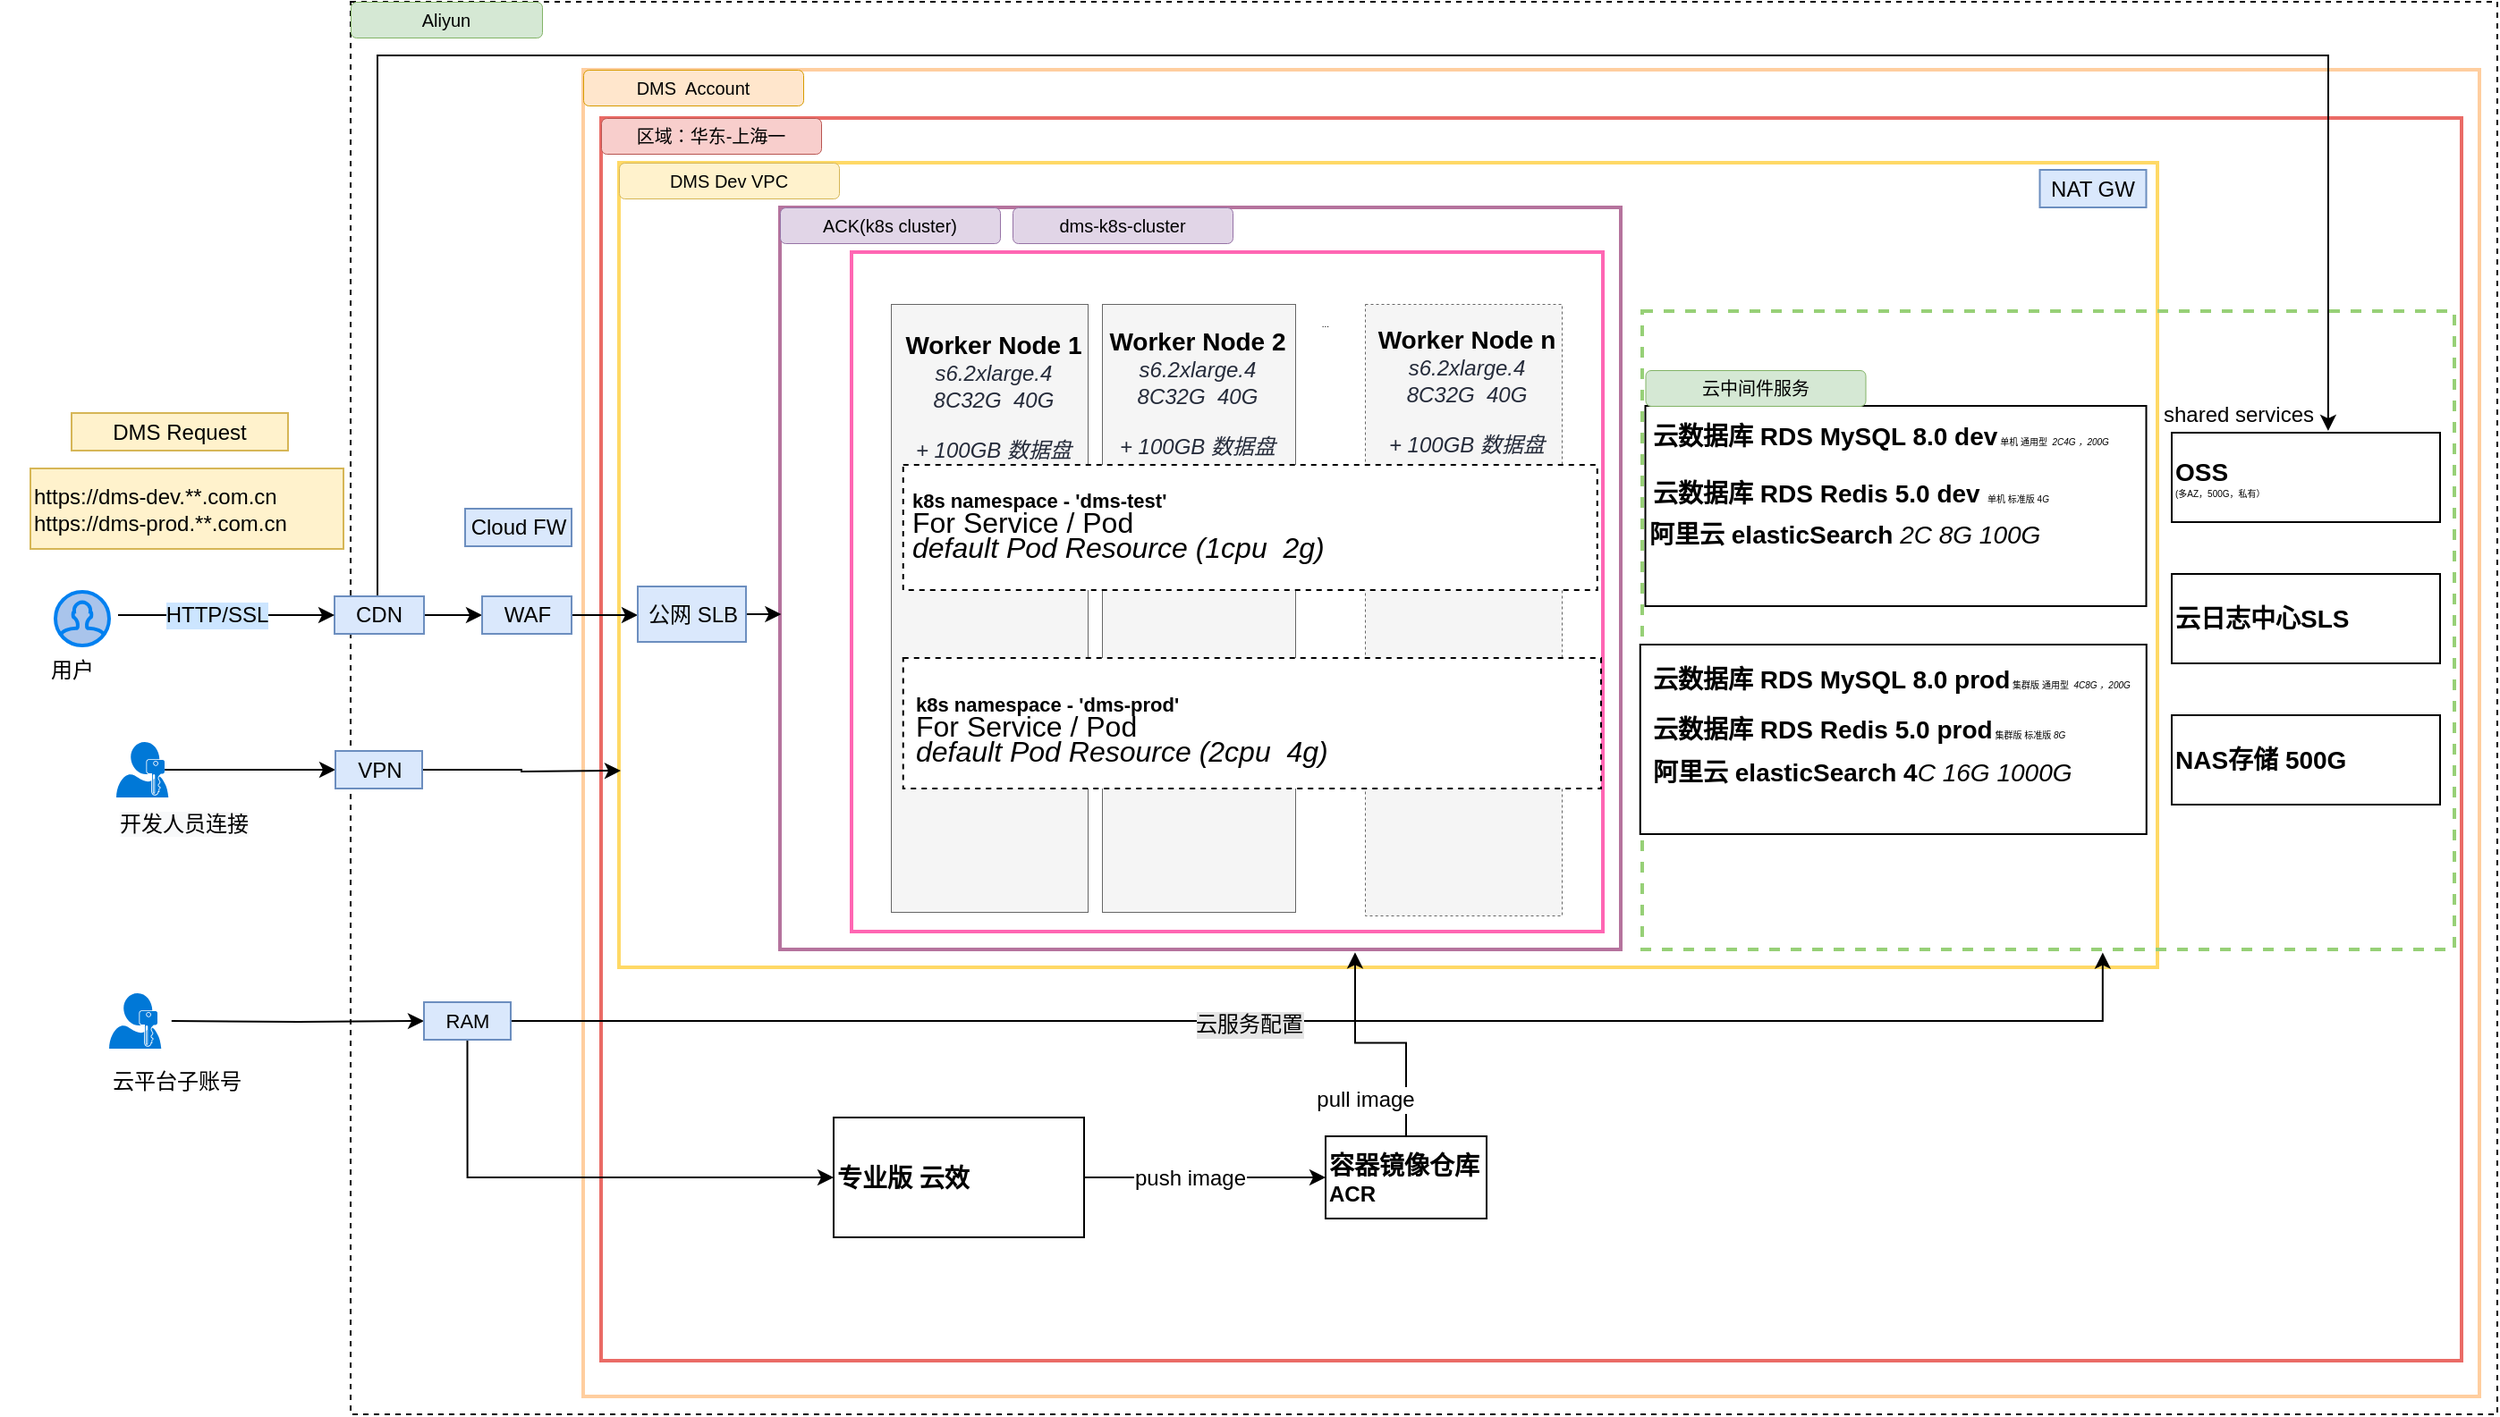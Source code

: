 <mxfile version="15.2.9" type="github" pages="2">
  <diagram id="imjtD3497KuN3ULHMsH7" name="Page-1">
    <mxGraphModel dx="1537" dy="589" grid="0" gridSize="10" guides="1" tooltips="1" connect="1" arrows="1" fold="1" page="0" pageScale="1" pageWidth="827" pageHeight="1169" math="0" shadow="0">
      <root>
        <mxCell id="0" />
        <mxCell id="1" parent="0" />
        <mxCell id="NmiQ4jP7cXwFQjp-WQcI-1" value="" style="rounded=0;whiteSpace=wrap;html=1;dashed=1;strokeWidth=1;fillColor=none;" parent="1" vertex="1">
          <mxGeometry x="40" y="70" width="1200" height="790" as="geometry" />
        </mxCell>
        <mxCell id="NmiQ4jP7cXwFQjp-WQcI-3" value="" style="rounded=0;whiteSpace=wrap;html=1;align=left;strokeWidth=2;fillColor=none;strokeColor=#FFCE9F;" parent="1" vertex="1">
          <mxGeometry x="170" y="108" width="1060" height="742" as="geometry" />
        </mxCell>
        <mxCell id="NmiQ4jP7cXwFQjp-WQcI-5" value="&lt;font style=&quot;font-size: 10px&quot;&gt;Aliyun&lt;/font&gt;" style="rounded=1;whiteSpace=wrap;html=1;strokeColor=#82b366;strokeWidth=0.5;align=center;fillColor=#d5e8d4;fontSize=10;" parent="1" vertex="1">
          <mxGeometry x="40" y="70" width="107" height="20" as="geometry" />
        </mxCell>
        <mxCell id="NmiQ4jP7cXwFQjp-WQcI-6" value="DMS&amp;nbsp; Account" style="rounded=1;whiteSpace=wrap;html=1;strokeColor=#d79b00;strokeWidth=0.5;align=center;fillColor=#ffe6cc;fontSize=10;" parent="1" vertex="1">
          <mxGeometry x="170" y="108" width="123" height="20" as="geometry" />
        </mxCell>
        <mxCell id="NmiQ4jP7cXwFQjp-WQcI-7" value="" style="rounded=0;whiteSpace=wrap;html=1;align=left;strokeWidth=2;fillColor=none;strokeColor=#EA6B66;" parent="1" vertex="1">
          <mxGeometry x="180" y="135" width="1040" height="695" as="geometry" />
        </mxCell>
        <mxCell id="NmiQ4jP7cXwFQjp-WQcI-8" value="区域：华东-上海一" style="rounded=1;whiteSpace=wrap;html=1;strokeColor=#b85450;strokeWidth=0.5;align=center;fillColor=#f8cecc;fontSize=10;" parent="1" vertex="1">
          <mxGeometry x="180" y="135" width="123" height="20" as="geometry" />
        </mxCell>
        <mxCell id="NmiQ4jP7cXwFQjp-WQcI-9" value="" style="rounded=0;whiteSpace=wrap;html=1;align=left;strokeWidth=2;fillColor=none;strokeColor=#FFD966;perimeterSpacing=1;" parent="1" vertex="1">
          <mxGeometry x="190" y="160" width="860" height="450" as="geometry" />
        </mxCell>
        <mxCell id="NmiQ4jP7cXwFQjp-WQcI-15" value="DMS Dev VPC" style="rounded=1;whiteSpace=wrap;html=1;strokeColor=#d6b656;strokeWidth=0.5;align=center;fillColor=#fff2cc;fontSize=10;" parent="1" vertex="1">
          <mxGeometry x="190" y="160" width="123" height="20" as="geometry" />
        </mxCell>
        <mxCell id="NmiQ4jP7cXwFQjp-WQcI-16" value="" style="rounded=0;whiteSpace=wrap;html=1;align=left;strokeWidth=2;fillColor=none;strokeColor=#B5739D;" parent="1" vertex="1">
          <mxGeometry x="280" y="185" width="470" height="415" as="geometry" />
        </mxCell>
        <mxCell id="NmiQ4jP7cXwFQjp-WQcI-17" value="ACK(k8s cluster)" style="rounded=1;whiteSpace=wrap;html=1;strokeColor=#9673a6;strokeWidth=0.5;align=center;fillColor=#e1d5e7;fontSize=10;" parent="1" vertex="1">
          <mxGeometry x="280" y="185" width="123" height="20" as="geometry" />
        </mxCell>
        <mxCell id="NmiQ4jP7cXwFQjp-WQcI-18" value="dms-k8s-cluster" style="rounded=1;whiteSpace=wrap;html=1;strokeColor=#9673a6;strokeWidth=0.5;align=center;fillColor=#e1d5e7;fontSize=10;" parent="1" vertex="1">
          <mxGeometry x="410" y="185" width="123" height="20" as="geometry" />
        </mxCell>
        <mxCell id="NmiQ4jP7cXwFQjp-WQcI-51" value="" style="rounded=0;whiteSpace=wrap;html=1;align=left;strokeWidth=2;fillColor=none;strokeColor=#FF66B3;" parent="1" vertex="1">
          <mxGeometry x="320" y="210" width="420" height="380" as="geometry" />
        </mxCell>
        <mxCell id="NmiQ4jP7cXwFQjp-WQcI-19" value="" style="rounded=0;whiteSpace=wrap;html=1;fontSize=10;strokeColor=#666666;strokeWidth=0.5;fillColor=#f5f5f5;align=center;fontColor=#333333;" parent="1" vertex="1">
          <mxGeometry x="342" y="239" width="110" height="340" as="geometry" />
        </mxCell>
        <mxCell id="NmiQ4jP7cXwFQjp-WQcI-20" value="&lt;font&gt;&lt;b&gt;&lt;font style=&quot;font-size: 14px&quot;&gt;Worker Node 1&lt;/font&gt;&lt;/b&gt;&lt;br&gt;&lt;span style=&quot;font-size: 12px ; color: rgb(37 , 43 , 58) ; text-align: left&quot;&gt;&lt;i&gt;s6.2xlarge.4&lt;br&gt;8C32G&amp;nbsp; 40G&lt;br&gt;&lt;br&gt;+ 100GB 数据盘&lt;br&gt;&lt;/i&gt;&lt;/span&gt;&lt;br&gt;&lt;/font&gt;" style="text;html=1;strokeColor=none;fillColor=none;align=center;verticalAlign=middle;whiteSpace=wrap;rounded=0;fontSize=5;" parent="1" vertex="1">
          <mxGeometry x="348.88" y="249" width="101.12" height="90" as="geometry" />
        </mxCell>
        <mxCell id="NmiQ4jP7cXwFQjp-WQcI-21" value="" style="rounded=0;whiteSpace=wrap;html=1;fontSize=10;strokeColor=#666666;strokeWidth=0.5;fillColor=#f5f5f5;align=center;fontColor=#333333;" parent="1" vertex="1">
          <mxGeometry x="460" y="239" width="108" height="340" as="geometry" />
        </mxCell>
        <mxCell id="NmiQ4jP7cXwFQjp-WQcI-22" value="" style="rounded=0;whiteSpace=wrap;html=1;fontSize=10;strokeColor=#666666;strokeWidth=0.5;fillColor=#f5f5f5;align=center;fontColor=#333333;dashed=1;" parent="1" vertex="1">
          <mxGeometry x="607" y="239" width="110" height="342" as="geometry" />
        </mxCell>
        <mxCell id="NmiQ4jP7cXwFQjp-WQcI-25" value="..." style="text;html=1;strokeColor=none;fillColor=none;align=center;verticalAlign=middle;whiteSpace=wrap;rounded=0;dashed=1;fontSize=5;" parent="1" vertex="1">
          <mxGeometry x="565" y="239" width="40" height="20" as="geometry" />
        </mxCell>
        <mxCell id="NmiQ4jP7cXwFQjp-WQcI-27" value="" style="rounded=0;whiteSpace=wrap;html=1;fontSize=10;strokeWidth=1;align=center;fontColor=#333333;dashed=1;fillColor=#FFFFFF;" parent="1" vertex="1">
          <mxGeometry x="348.88" y="329" width="388" height="70" as="geometry" />
        </mxCell>
        <mxCell id="NmiQ4jP7cXwFQjp-WQcI-29" value="&lt;p style=&quot;line-height: 100%&quot;&gt;&lt;b&gt;&lt;font style=&quot;font-size: 11px&quot;&gt;k8s namespace - &#39;dms-test&#39;&lt;/font&gt;&lt;/b&gt;&lt;/p&gt;&lt;p style=&quot;line-height: 100%&quot;&gt;&lt;font size=&quot;3&quot;&gt;For Service / Pod&lt;/font&gt;&lt;/p&gt;&lt;p style=&quot;line-height: 100%&quot;&gt;&lt;i&gt;&lt;font size=&quot;3&quot;&gt;default Pod Resource (1cpu&amp;nbsp; 2g)&lt;/font&gt;&lt;/i&gt;&lt;/p&gt;" style="text;html=1;strokeColor=none;fillColor=none;align=left;verticalAlign=middle;whiteSpace=wrap;rounded=0;dashed=1;fontSize=5;" parent="1" vertex="1">
          <mxGeometry x="352" y="319" width="285" height="90" as="geometry" />
        </mxCell>
        <mxCell id="NmiQ4jP7cXwFQjp-WQcI-32" value="" style="rounded=0;whiteSpace=wrap;html=1;fontSize=10;strokeWidth=1;align=center;fontColor=#333333;dashed=1;fillColor=#FFFFFF;" parent="1" vertex="1">
          <mxGeometry x="348.88" y="437" width="390.12" height="73" as="geometry" />
        </mxCell>
        <mxCell id="NmiQ4jP7cXwFQjp-WQcI-33" value="&lt;p style=&quot;line-height: 100%&quot;&gt;&lt;b&gt;&lt;font style=&quot;font-size: 11px&quot;&gt;k8s namespace - &#39;dms-prod&#39;&lt;/font&gt;&lt;/b&gt;&lt;/p&gt;&lt;p style=&quot;line-height: 100%&quot;&gt;&lt;font size=&quot;3&quot;&gt;For Service / Pod&lt;/font&gt;&lt;/p&gt;&lt;p style=&quot;line-height: 100%&quot;&gt;&lt;i&gt;&lt;font size=&quot;3&quot;&gt;default Pod Resource (2cpu&amp;nbsp; 4g)&lt;/font&gt;&lt;/i&gt;&lt;/p&gt;" style="text;html=1;strokeColor=none;fillColor=none;align=left;verticalAlign=middle;whiteSpace=wrap;rounded=0;dashed=1;fontSize=5;" parent="1" vertex="1">
          <mxGeometry x="354" y="433" width="295" height="90" as="geometry" />
        </mxCell>
        <mxCell id="NmiQ4jP7cXwFQjp-WQcI-34" value="&lt;font&gt;&lt;b&gt;&lt;font style=&quot;font-size: 14px&quot;&gt;Worker Node 2&lt;/font&gt;&lt;/b&gt;&lt;br&gt;&lt;span style=&quot;font-size: 12px ; color: rgb(37 , 43 , 58) ; text-align: left&quot;&gt;&lt;i&gt;s6.2xlarge.4&lt;br&gt;8C32G&amp;nbsp; 40G&lt;br&gt;&lt;br&gt;+ 100GB 数据盘&lt;br&gt;&lt;/i&gt;&lt;/span&gt;&lt;br&gt;&lt;/font&gt;" style="text;html=1;strokeColor=none;fillColor=none;align=center;verticalAlign=middle;whiteSpace=wrap;rounded=0;fontSize=5;" parent="1" vertex="1">
          <mxGeometry x="463" y="247" width="101" height="90" as="geometry" />
        </mxCell>
        <mxCell id="NmiQ4jP7cXwFQjp-WQcI-35" value="&lt;font&gt;&lt;b&gt;&lt;font style=&quot;font-size: 14px&quot;&gt;Worker Node n&lt;/font&gt;&lt;/b&gt;&lt;br&gt;&lt;span style=&quot;font-size: 12px ; color: rgb(37 , 43 , 58) ; text-align: left&quot;&gt;&lt;i&gt;s6.2xlarge.4&lt;br&gt;8C32G&amp;nbsp; 40G&lt;br&gt;&lt;br&gt;+ 100GB 数据盘&lt;/i&gt;&lt;br&gt;&lt;/span&gt;&lt;br&gt;&lt;/font&gt;" style="text;html=1;strokeColor=none;fillColor=none;align=center;verticalAlign=middle;whiteSpace=wrap;rounded=0;fontSize=5;" parent="1" vertex="1">
          <mxGeometry x="613" y="245" width="102" height="91" as="geometry" />
        </mxCell>
        <mxCell id="NmiQ4jP7cXwFQjp-WQcI-97" style="edgeStyle=orthogonalEdgeStyle;rounded=0;orthogonalLoop=1;jettySize=auto;html=1;exitX=0.5;exitY=0;exitDx=0;exitDy=0;entryX=0.583;entryY=-0.02;entryDx=0;entryDy=0;entryPerimeter=0;fontSize=5;strokeWidth=1;" parent="1" source="NmiQ4jP7cXwFQjp-WQcI-53" target="NmiQ4jP7cXwFQjp-WQcI-48" edge="1">
          <mxGeometry relative="1" as="geometry">
            <Array as="points">
              <mxPoint x="55" y="100" />
              <mxPoint x="1146" y="100" />
            </Array>
          </mxGeometry>
        </mxCell>
        <mxCell id="fNz3XJGPYnAOZMUwdegw-1" style="edgeStyle=orthogonalEdgeStyle;rounded=0;orthogonalLoop=1;jettySize=auto;html=1;exitX=1;exitY=0.5;exitDx=0;exitDy=0;" parent="1" source="NmiQ4jP7cXwFQjp-WQcI-53" target="NmiQ4jP7cXwFQjp-WQcI-55" edge="1">
          <mxGeometry relative="1" as="geometry" />
        </mxCell>
        <mxCell id="NmiQ4jP7cXwFQjp-WQcI-53" value="&lt;font style=&quot;font-size: 12px&quot;&gt;CDN&lt;/font&gt;" style="rounded=0;whiteSpace=wrap;html=1;fontSize=5;strokeWidth=1;align=center;strokeColor=#6c8ebf;fillColor=#dae8fc;" parent="1" vertex="1">
          <mxGeometry x="31" y="402.5" width="50" height="21" as="geometry" />
        </mxCell>
        <mxCell id="NmiQ4jP7cXwFQjp-WQcI-63" style="edgeStyle=orthogonalEdgeStyle;rounded=0;orthogonalLoop=1;jettySize=auto;html=1;exitX=1;exitY=0.5;exitDx=0;exitDy=0;entryX=0;entryY=0.5;entryDx=0;entryDy=0;fontSize=5;" parent="1" source="NmiQ4jP7cXwFQjp-WQcI-55" target="NmiQ4jP7cXwFQjp-WQcI-61" edge="1">
          <mxGeometry relative="1" as="geometry" />
        </mxCell>
        <mxCell id="NmiQ4jP7cXwFQjp-WQcI-55" value="&lt;font style=&quot;font-size: 12px&quot;&gt;WAF&lt;/font&gt;" style="rounded=0;whiteSpace=wrap;html=1;fontSize=5;strokeWidth=1;align=center;strokeColor=#6c8ebf;fillColor=#dae8fc;" parent="1" vertex="1">
          <mxGeometry x="113.5" y="402.5" width="50" height="21" as="geometry" />
        </mxCell>
        <mxCell id="NmiQ4jP7cXwFQjp-WQcI-56" value="&lt;font style=&quot;font-size: 12px&quot;&gt;Cloud FW&lt;/font&gt;" style="rounded=0;whiteSpace=wrap;html=1;fontSize=5;strokeWidth=1;align=center;strokeColor=#6c8ebf;fillColor=#dae8fc;" parent="1" vertex="1">
          <mxGeometry x="104" y="353.5" width="59.5" height="21" as="geometry" />
        </mxCell>
        <mxCell id="NmiQ4jP7cXwFQjp-WQcI-77" style="edgeStyle=orthogonalEdgeStyle;rounded=0;orthogonalLoop=1;jettySize=auto;html=1;exitX=1;exitY=0.5;exitDx=0;exitDy=0;fontSize=5;" parent="1" source="NmiQ4jP7cXwFQjp-WQcI-57" edge="1">
          <mxGeometry relative="1" as="geometry">
            <mxPoint x="191" y="500" as="targetPoint" />
          </mxGeometry>
        </mxCell>
        <mxCell id="NmiQ4jP7cXwFQjp-WQcI-58" value="&lt;font style=&quot;font-size: 12px&quot;&gt;DMS Request&lt;/font&gt;" style="rounded=0;whiteSpace=wrap;html=1;fontSize=5;strokeColor=#d6b656;strokeWidth=1;fillColor=#fff2cc;align=center;" parent="1" vertex="1">
          <mxGeometry x="-116" y="300" width="121" height="21" as="geometry" />
        </mxCell>
        <mxCell id="NmiQ4jP7cXwFQjp-WQcI-59" value="" style="endArrow=classic;html=1;fontSize=5;entryX=0;entryY=0.5;entryDx=0;entryDy=0;" parent="1" target="NmiQ4jP7cXwFQjp-WQcI-53" edge="1">
          <mxGeometry width="50" height="50" relative="1" as="geometry">
            <mxPoint x="-90" y="413" as="sourcePoint" />
            <mxPoint x="330" y="280" as="targetPoint" />
          </mxGeometry>
        </mxCell>
        <mxCell id="NmiQ4jP7cXwFQjp-WQcI-104" value="&lt;font style=&quot;font-size: 12px&quot;&gt;HTTP/SSL&lt;/font&gt;" style="edgeLabel;html=1;align=center;verticalAlign=middle;resizable=0;points=[];fontSize=5;labelBackgroundColor=#CCE5FF;" parent="NmiQ4jP7cXwFQjp-WQcI-59" vertex="1" connectable="0">
          <mxGeometry x="-0.089" y="-3" relative="1" as="geometry">
            <mxPoint y="-3" as="offset" />
          </mxGeometry>
        </mxCell>
        <mxCell id="fNz3XJGPYnAOZMUwdegw-2" style="edgeStyle=orthogonalEdgeStyle;rounded=0;orthogonalLoop=1;jettySize=auto;html=1;exitX=1;exitY=0.5;exitDx=0;exitDy=0;entryX=-0.005;entryY=0.457;entryDx=0;entryDy=0;entryPerimeter=0;" parent="1" source="NmiQ4jP7cXwFQjp-WQcI-61" edge="1">
          <mxGeometry relative="1" as="geometry">
            <mxPoint x="280.7" y="412.624" as="targetPoint" />
          </mxGeometry>
        </mxCell>
        <mxCell id="NmiQ4jP7cXwFQjp-WQcI-61" value="&lt;font style=&quot;font-size: 12px&quot;&gt;公网 SLB&lt;/font&gt;" style="rounded=0;whiteSpace=wrap;html=1;fontSize=5;strokeWidth=1;align=center;strokeColor=#6c8ebf;fillColor=#dae8fc;" parent="1" vertex="1">
          <mxGeometry x="200.5" y="397" width="60.5" height="31" as="geometry" />
        </mxCell>
        <mxCell id="NmiQ4jP7cXwFQjp-WQcI-69" value="" style="endArrow=classic;html=1;fontSize=5;entryX=0;entryY=0.5;entryDx=0;entryDy=0;startArrow=none;" parent="1" source="NmiQ4jP7cXwFQjp-WQcI-57" edge="1">
          <mxGeometry width="50" height="50" relative="1" as="geometry">
            <mxPoint x="-50" y="499" as="sourcePoint" />
            <mxPoint x="63.75" y="499.08" as="targetPoint" />
          </mxGeometry>
        </mxCell>
        <mxCell id="NmiQ4jP7cXwFQjp-WQcI-84" style="edgeStyle=orthogonalEdgeStyle;rounded=0;orthogonalLoop=1;jettySize=auto;html=1;exitX=0.93;exitY=0.5;exitDx=0;exitDy=0;exitPerimeter=0;entryX=0;entryY=0.5;entryDx=0;entryDy=0;fontSize=5;" parent="1" source="NmiQ4jP7cXwFQjp-WQcI-72" target="NmiQ4jP7cXwFQjp-WQcI-57" edge="1">
          <mxGeometry relative="1" as="geometry" />
        </mxCell>
        <mxCell id="NmiQ4jP7cXwFQjp-WQcI-72" value="" style="aspect=fixed;pointerEvents=1;shadow=0;dashed=0;html=1;strokeColor=none;labelPosition=center;verticalLabelPosition=bottom;verticalAlign=top;align=center;shape=mxgraph.mscae.enterprise.user_permissions;fillColor=#0078D7;rounded=0;fontSize=5;" parent="1" vertex="1">
          <mxGeometry x="-91" y="484" width="29.14" height="31" as="geometry" />
        </mxCell>
        <mxCell id="NmiQ4jP7cXwFQjp-WQcI-73" value="" style="html=1;verticalLabelPosition=bottom;align=center;labelBackgroundColor=#ffffff;verticalAlign=top;strokeWidth=2;strokeColor=#0080F0;shadow=0;dashed=0;shape=mxgraph.ios7.icons.user;rounded=0;fontSize=5;fillColor=#A9C4EB;" parent="1" vertex="1">
          <mxGeometry x="-125" y="400" width="30" height="30" as="geometry" />
        </mxCell>
        <mxCell id="NmiQ4jP7cXwFQjp-WQcI-75" value="&lt;font style=&quot;font-size: 12px&quot;&gt;用户&lt;/font&gt;" style="text;html=1;strokeColor=none;fillColor=none;align=center;verticalAlign=middle;whiteSpace=wrap;rounded=0;fontSize=5;" parent="1" vertex="1">
          <mxGeometry x="-155.5" y="433" width="79" height="21" as="geometry" />
        </mxCell>
        <mxCell id="NmiQ4jP7cXwFQjp-WQcI-87" style="edgeStyle=orthogonalEdgeStyle;rounded=0;orthogonalLoop=1;jettySize=auto;html=1;entryX=0;entryY=0.5;entryDx=0;entryDy=0;fontSize=5;" parent="1" target="NmiQ4jP7cXwFQjp-WQcI-86" edge="1">
          <mxGeometry relative="1" as="geometry">
            <mxPoint x="-60.09" y="640" as="sourcePoint" />
          </mxGeometry>
        </mxCell>
        <mxCell id="NmiQ4jP7cXwFQjp-WQcI-81" value="&lt;div style=&quot;text-align: center&quot;&gt;&lt;font face=&quot;helvetica&quot; style=&quot;font-size: 12px&quot;&gt;&lt;span style=&quot;background-color: rgb(248 , 249 , 250)&quot;&gt;开发人员连接&lt;/span&gt;&lt;/font&gt;&lt;/div&gt;" style="text;whiteSpace=wrap;html=1;fontSize=5;" parent="1" vertex="1">
          <mxGeometry x="-91" y="516" width="80" height="34" as="geometry" />
        </mxCell>
        <mxCell id="NmiQ4jP7cXwFQjp-WQcI-82" value="&lt;div style=&quot;text-align: center&quot;&gt;&lt;span&gt;&lt;font face=&quot;helvetica&quot; style=&quot;font-size: 12px&quot;&gt;云平台子账号&lt;/font&gt;&lt;/span&gt;&lt;/div&gt;" style="text;whiteSpace=wrap;html=1;fontSize=5;" parent="1" vertex="1">
          <mxGeometry x="-95" y="660" width="80" height="34" as="geometry" />
        </mxCell>
        <mxCell id="NmiQ4jP7cXwFQjp-WQcI-57" value="&lt;font style=&quot;font-size: 12px&quot;&gt;VPN&lt;/font&gt;" style="rounded=0;whiteSpace=wrap;html=1;fontSize=5;strokeWidth=1;align=center;strokeColor=#6c8ebf;fillColor=#dae8fc;" parent="1" vertex="1">
          <mxGeometry x="31.5" y="489" width="48.5" height="21" as="geometry" />
        </mxCell>
        <mxCell id="NmiQ4jP7cXwFQjp-WQcI-85" value="&lt;font style=&quot;font-size: 12px&quot;&gt;NAT GW&lt;/font&gt;" style="rounded=0;whiteSpace=wrap;html=1;fontSize=5;strokeWidth=1;align=center;strokeColor=#6c8ebf;fillColor=#dae8fc;" parent="1" vertex="1">
          <mxGeometry x="984.25" y="164" width="59.5" height="21" as="geometry" />
        </mxCell>
        <mxCell id="NmiQ4jP7cXwFQjp-WQcI-89" style="edgeStyle=orthogonalEdgeStyle;rounded=0;orthogonalLoop=1;jettySize=auto;html=1;exitX=0.5;exitY=1;exitDx=0;exitDy=0;entryX=0;entryY=0.5;entryDx=0;entryDy=0;fontSize=5;" parent="1" source="NmiQ4jP7cXwFQjp-WQcI-86" target="NmiQ4jP7cXwFQjp-WQcI-88" edge="1">
          <mxGeometry relative="1" as="geometry" />
        </mxCell>
        <mxCell id="NmiQ4jP7cXwFQjp-WQcI-90" style="edgeStyle=orthogonalEdgeStyle;rounded=0;orthogonalLoop=1;jettySize=auto;html=1;exitX=1;exitY=0.5;exitDx=0;exitDy=0;entryX=0.567;entryY=1.005;entryDx=0;entryDy=0;entryPerimeter=0;fontSize=5;" parent="1" source="NmiQ4jP7cXwFQjp-WQcI-86" target="NmiQ4jP7cXwFQjp-WQcI-91" edge="1">
          <mxGeometry relative="1" as="geometry" />
        </mxCell>
        <mxCell id="NmiQ4jP7cXwFQjp-WQcI-94" value="&lt;font style=&quot;font-size: 12px&quot;&gt;云服务配置&lt;/font&gt;" style="edgeLabel;html=1;align=center;verticalAlign=middle;resizable=0;points=[];fontSize=5;labelBorderColor=none;labelBackgroundColor=#E6E6E6;" parent="NmiQ4jP7cXwFQjp-WQcI-90" vertex="1" connectable="0">
          <mxGeometry x="-0.111" y="-1" relative="1" as="geometry">
            <mxPoint y="1" as="offset" />
          </mxGeometry>
        </mxCell>
        <mxCell id="NmiQ4jP7cXwFQjp-WQcI-86" value="&lt;font style=&quot;font-size: 11px&quot;&gt;RAM&lt;/font&gt;" style="rounded=0;whiteSpace=wrap;html=1;fontSize=5;strokeWidth=1;align=center;strokeColor=#6c8ebf;fillColor=#dae8fc;" parent="1" vertex="1">
          <mxGeometry x="81" y="629.5" width="48.5" height="21" as="geometry" />
        </mxCell>
        <mxCell id="NmiQ4jP7cXwFQjp-WQcI-98" style="edgeStyle=orthogonalEdgeStyle;rounded=0;orthogonalLoop=1;jettySize=auto;html=1;exitX=1;exitY=0.5;exitDx=0;exitDy=0;entryX=0;entryY=0.5;entryDx=0;entryDy=0;fontSize=5;strokeWidth=1;" parent="1" source="NmiQ4jP7cXwFQjp-WQcI-88" target="NmiQ4jP7cXwFQjp-WQcI-96" edge="1">
          <mxGeometry relative="1" as="geometry" />
        </mxCell>
        <mxCell id="NmiQ4jP7cXwFQjp-WQcI-99" value="&lt;font style=&quot;font-size: 12px&quot;&gt;push image&lt;/font&gt;" style="edgeLabel;html=1;align=center;verticalAlign=middle;resizable=0;points=[];fontSize=5;" parent="NmiQ4jP7cXwFQjp-WQcI-98" vertex="1" connectable="0">
          <mxGeometry x="-0.285" y="-2" relative="1" as="geometry">
            <mxPoint x="10" y="-2" as="offset" />
          </mxGeometry>
        </mxCell>
        <mxCell id="NmiQ4jP7cXwFQjp-WQcI-88" value="&lt;b style=&quot;font-size: 14px&quot;&gt;专业版 云效&lt;/b&gt;&lt;br&gt;" style="rounded=0;whiteSpace=wrap;html=1;fontSize=5;strokeColor=#000000;strokeWidth=1;fillColor=#FFFFFF;align=left;" parent="1" vertex="1">
          <mxGeometry x="310" y="694" width="140" height="67" as="geometry" />
        </mxCell>
        <mxCell id="NmiQ4jP7cXwFQjp-WQcI-91" value="" style="rounded=0;whiteSpace=wrap;html=1;align=left;strokeWidth=2;fillColor=none;dashed=1;strokeColor=#97D077;" parent="1" vertex="1">
          <mxGeometry x="762" y="243" width="454" height="357" as="geometry" />
        </mxCell>
        <mxCell id="NmiQ4jP7cXwFQjp-WQcI-36" value="" style="rounded=0;whiteSpace=wrap;html=1;fontSize=5;strokeColor=#000000;strokeWidth=1;fillColor=#FFFFFF;align=center;" parent="1" vertex="1">
          <mxGeometry x="763.75" y="296" width="280" height="112" as="geometry" />
        </mxCell>
        <mxCell id="NmiQ4jP7cXwFQjp-WQcI-39" value="&lt;b&gt;&lt;font style=&quot;font-size: 14px&quot;&gt;云数据库 RDS MySQL 8.0 dev&lt;/font&gt;&lt;/b&gt; 单机 通用型&amp;nbsp; &lt;i&gt;2C4G ，200G&lt;/i&gt;" style="text;html=1;strokeColor=none;fillColor=none;align=left;verticalAlign=middle;whiteSpace=wrap;rounded=0;dashed=1;fontSize=5;" parent="1" vertex="1">
          <mxGeometry x="766" y="301" width="282" height="23" as="geometry" />
        </mxCell>
        <mxCell id="NmiQ4jP7cXwFQjp-WQcI-41" value="&lt;b&gt;&lt;font style=&quot;font-size: 14px&quot;&gt;云数据库 RDS Redis 5.0 dev&lt;/font&gt;&lt;/b&gt;&amp;nbsp; &amp;nbsp;单机 标准版 4&lt;i&gt;G&amp;nbsp;&lt;/i&gt;" style="text;html=1;strokeColor=none;fillColor=none;align=left;verticalAlign=middle;whiteSpace=wrap;rounded=0;dashed=1;fontSize=5;" parent="1" vertex="1">
          <mxGeometry x="766" y="336" width="251" height="17.5" as="geometry" />
        </mxCell>
        <mxCell id="NmiQ4jP7cXwFQjp-WQcI-42" value="" style="rounded=0;whiteSpace=wrap;html=1;fontSize=5;strokeColor=#000000;strokeWidth=1;fillColor=#FFFFFF;align=center;" parent="1" vertex="1">
          <mxGeometry x="760.88" y="429.5" width="283" height="106" as="geometry" />
        </mxCell>
        <mxCell id="NmiQ4jP7cXwFQjp-WQcI-43" value="&lt;b&gt;&lt;font style=&quot;font-size: 14px&quot;&gt;云数据库 RDS MySQL 8.0 prod&lt;/font&gt;&lt;/b&gt;&amp;nbsp;集群版 通用型&amp;nbsp;&amp;nbsp;&lt;i&gt;4C8G ，200G&lt;/i&gt;" style="text;html=1;strokeColor=none;fillColor=none;align=left;verticalAlign=middle;whiteSpace=wrap;rounded=0;dashed=1;fontSize=5;" parent="1" vertex="1">
          <mxGeometry x="766.26" y="439.5" width="272.75" height="18" as="geometry" />
        </mxCell>
        <mxCell id="NmiQ4jP7cXwFQjp-WQcI-44" value="&lt;b&gt;&lt;font style=&quot;font-size: 14px&quot;&gt;云数据库 RDS Redis 5.0 prod&lt;/font&gt;&lt;/b&gt;&amp;nbsp;集群版 标准版&amp;nbsp;&lt;i&gt;8G&amp;nbsp;&lt;/i&gt;" style="text;html=1;strokeColor=none;fillColor=none;align=left;verticalAlign=middle;whiteSpace=wrap;rounded=0;dashed=1;fontSize=5;" parent="1" vertex="1">
          <mxGeometry x="766.26" y="464.5" width="243" height="25" as="geometry" />
        </mxCell>
        <mxCell id="NmiQ4jP7cXwFQjp-WQcI-48" value="&lt;font style=&quot;font-size: 14px&quot;&gt;&lt;b&gt;OSS&lt;/b&gt;&lt;/font&gt;&lt;br&gt;(多AZ，500G，私有）" style="rounded=0;whiteSpace=wrap;html=1;fontSize=5;strokeColor=#000000;strokeWidth=1;fillColor=#FFFFFF;align=left;" parent="1" vertex="1">
          <mxGeometry x="1058" y="311" width="150" height="50" as="geometry" />
        </mxCell>
        <mxCell id="NmiQ4jP7cXwFQjp-WQcI-50" value="&lt;span style=&quot;font-size: 14px&quot;&gt;&lt;b&gt;云日志中心SLS&lt;/b&gt;&lt;/span&gt;" style="rounded=0;whiteSpace=wrap;html=1;fontSize=5;strokeColor=#000000;strokeWidth=1;fillColor=#FFFFFF;align=left;" parent="1" vertex="1">
          <mxGeometry x="1058" y="390" width="150" height="50" as="geometry" />
        </mxCell>
        <mxCell id="NmiQ4jP7cXwFQjp-WQcI-66" value="&lt;font style=&quot;font-size: 14px&quot;&gt;&lt;b&gt;阿里云 elasticSearch&amp;nbsp;&lt;/b&gt;&lt;i&gt;2C 8G 100G&lt;/i&gt;&lt;/font&gt;&lt;i&gt;&amp;nbsp;&lt;/i&gt;" style="text;html=1;strokeColor=none;fillColor=none;align=left;verticalAlign=middle;whiteSpace=wrap;rounded=0;dashed=1;fontSize=5;" parent="1" vertex="1">
          <mxGeometry x="764" y="361" width="253" height="13" as="geometry" />
        </mxCell>
        <mxCell id="NmiQ4jP7cXwFQjp-WQcI-67" value="&lt;font style=&quot;font-size: 14px&quot;&gt;&lt;b&gt;阿里云 elasticSearch 4&lt;/b&gt;&lt;i&gt;C 16G 1000G&lt;/i&gt;&lt;/font&gt;&lt;i&gt;&amp;nbsp;&lt;/i&gt;" style="text;html=1;strokeColor=none;fillColor=none;align=left;verticalAlign=middle;whiteSpace=wrap;rounded=0;dashed=1;fontSize=5;" parent="1" vertex="1">
          <mxGeometry x="765.76" y="491.5" width="241" height="18.5" as="geometry" />
        </mxCell>
        <mxCell id="NmiQ4jP7cXwFQjp-WQcI-92" value="云中间件服务" style="rounded=1;whiteSpace=wrap;html=1;strokeColor=#82b366;strokeWidth=0.5;align=center;fillColor=#d5e8d4;fontSize=10;" parent="1" vertex="1">
          <mxGeometry x="763.75" y="276" width="123" height="20" as="geometry" />
        </mxCell>
        <mxCell id="NmiQ4jP7cXwFQjp-WQcI-95" value="&lt;font style=&quot;font-size: 12px&quot;&gt;https://dms-dev.**.com.cn&lt;br&gt;https://dms-prod.**.com.cn&lt;br&gt;&lt;/font&gt;" style="rounded=0;whiteSpace=wrap;html=1;fontSize=5;strokeColor=#d6b656;strokeWidth=1;fillColor=#fff2cc;align=left;" parent="1" vertex="1">
          <mxGeometry x="-139" y="331" width="175" height="45" as="geometry" />
        </mxCell>
        <mxCell id="NmiQ4jP7cXwFQjp-WQcI-100" style="edgeStyle=orthogonalEdgeStyle;rounded=0;orthogonalLoop=1;jettySize=auto;html=1;entryX=0.684;entryY=1.004;entryDx=0;entryDy=0;entryPerimeter=0;fontSize=5;strokeWidth=1;" parent="1" source="NmiQ4jP7cXwFQjp-WQcI-96" target="NmiQ4jP7cXwFQjp-WQcI-16" edge="1">
          <mxGeometry relative="1" as="geometry" />
        </mxCell>
        <mxCell id="NmiQ4jP7cXwFQjp-WQcI-101" value="&lt;font style=&quot;font-size: 12px&quot;&gt;pull image&lt;/font&gt;" style="edgeLabel;html=1;align=center;verticalAlign=middle;resizable=0;points=[];fontSize=5;" parent="NmiQ4jP7cXwFQjp-WQcI-100" vertex="1" connectable="0">
          <mxGeometry x="-0.209" y="-1" relative="1" as="geometry">
            <mxPoint x="-24" y="31" as="offset" />
          </mxGeometry>
        </mxCell>
        <mxCell id="NmiQ4jP7cXwFQjp-WQcI-96" value="&lt;span style=&quot;font-size: 14px&quot;&gt;&lt;b&gt;容器镜像仓库&lt;br&gt;&lt;/b&gt;&lt;/span&gt;&lt;b&gt;&lt;font style=&quot;font-size: 12px&quot;&gt;ACR&lt;/font&gt;&lt;/b&gt;" style="rounded=0;whiteSpace=wrap;html=1;fontSize=5;strokeColor=#000000;strokeWidth=1;fillColor=#FFFFFF;align=left;" parent="1" vertex="1">
          <mxGeometry x="585" y="704.5" width="90" height="46" as="geometry" />
        </mxCell>
        <mxCell id="NmiQ4jP7cXwFQjp-WQcI-103" value="&lt;span style=&quot;font-size: 14px&quot;&gt;&lt;b&gt;NAS存储 500G&lt;/b&gt;&lt;/span&gt;" style="rounded=0;whiteSpace=wrap;html=1;fontSize=5;strokeColor=#000000;strokeWidth=1;fillColor=#FFFFFF;align=left;" parent="1" vertex="1">
          <mxGeometry x="1058" y="469" width="150" height="50" as="geometry" />
        </mxCell>
        <mxCell id="fNz3XJGPYnAOZMUwdegw-11" value="shared services" style="text;html=1;strokeColor=none;fillColor=none;align=center;verticalAlign=middle;whiteSpace=wrap;rounded=0;" parent="1" vertex="1">
          <mxGeometry x="1042" y="291" width="107" height="20" as="geometry" />
        </mxCell>
        <mxCell id="FhqhhVKJDKjVj2QO9Hif-1" value="" style="aspect=fixed;pointerEvents=1;shadow=0;dashed=0;html=1;strokeColor=none;labelPosition=center;verticalLabelPosition=bottom;verticalAlign=top;align=center;shape=mxgraph.mscae.enterprise.user_permissions;fillColor=#0078D7;rounded=0;fontSize=5;" parent="1" vertex="1">
          <mxGeometry x="-95" y="624.5" width="29.14" height="31" as="geometry" />
        </mxCell>
      </root>
    </mxGraphModel>
  </diagram>
  <diagram id="2M4uEJumm0pYGsgr83DZ" name="第 2 页">
    <mxGraphModel dx="1964" dy="589" grid="1" gridSize="10" guides="1" tooltips="1" connect="1" arrows="1" fold="1" page="1" pageScale="1" pageWidth="827" pageHeight="1169" math="0" shadow="0">
      <root>
        <mxCell id="Z-zyXPSviRlruZKh5mCK-0" />
        <mxCell id="Z-zyXPSviRlruZKh5mCK-1" parent="Z-zyXPSviRlruZKh5mCK-0" />
        <mxCell id="3LmeZeg51HO4b9Ec_pVP-32" value="" style="rounded=1;whiteSpace=wrap;html=1;strokeColor=#D5E8D4;fillColor=#D5E8D4;arcSize=1;" parent="Z-zyXPSviRlruZKh5mCK-1" vertex="1">
          <mxGeometry x="70" y="450" width="630" height="110" as="geometry" />
        </mxCell>
        <mxCell id="3LmeZeg51HO4b9Ec_pVP-31" value="" style="rounded=1;whiteSpace=wrap;html=1;strokeColor=#D5E8D4;fillColor=#D5E8D4;arcSize=1;" parent="Z-zyXPSviRlruZKh5mCK-1" vertex="1">
          <mxGeometry x="-110" y="100" width="145" height="460" as="geometry" />
        </mxCell>
        <mxCell id="3LmeZeg51HO4b9Ec_pVP-30" value="" style="rounded=1;whiteSpace=wrap;html=1;strokeColor=#D5E8D4;fillColor=#D5E8D4;arcSize=1;" parent="Z-zyXPSviRlruZKh5mCK-1" vertex="1">
          <mxGeometry x="70" y="100" width="630" height="330" as="geometry" />
        </mxCell>
        <mxCell id="3LmeZeg51HO4b9Ec_pVP-18" style="edgeStyle=orthogonalEdgeStyle;rounded=0;orthogonalLoop=1;jettySize=auto;html=1;entryX=0.5;entryY=0;entryDx=0;entryDy=0;" parent="Z-zyXPSviRlruZKh5mCK-1" source="Z-zyXPSviRlruZKh5mCK-2" target="dz3-fES5CPAFMnlmmazx-1" edge="1">
          <mxGeometry relative="1" as="geometry" />
        </mxCell>
        <mxCell id="Z-zyXPSviRlruZKh5mCK-2" value="测试人员" style="rounded=1;whiteSpace=wrap;html=1;" parent="Z-zyXPSviRlruZKh5mCK-1" vertex="1">
          <mxGeometry x="440" y="19" width="150" height="50" as="geometry" />
        </mxCell>
        <mxCell id="4wVZH_UA7SVEyF91Xt5P-0" value="" style="html=1;verticalLabelPosition=bottom;align=center;labelBackgroundColor=#ffffff;verticalAlign=top;strokeWidth=2;strokeColor=#0080F0;shadow=0;dashed=0;shape=mxgraph.ios7.icons.user;rounded=0;fontSize=5;fillColor=#A9C4EB;" parent="Z-zyXPSviRlruZKh5mCK-1" vertex="1">
          <mxGeometry x="450" y="29" width="30" height="30" as="geometry" />
        </mxCell>
        <mxCell id="3LmeZeg51HO4b9Ec_pVP-17" style="edgeStyle=orthogonalEdgeStyle;rounded=0;orthogonalLoop=1;jettySize=auto;html=1;" parent="Z-zyXPSviRlruZKh5mCK-1" source="4wVZH_UA7SVEyF91Xt5P-1" target="dz3-fES5CPAFMnlmmazx-1" edge="1">
          <mxGeometry relative="1" as="geometry" />
        </mxCell>
        <mxCell id="3LmeZeg51HO4b9Ec_pVP-19" value="HTTP/HTTPS&lt;br&gt;TCP 80/TCP 443" style="edgeLabel;html=1;align=center;verticalAlign=middle;resizable=0;points=[];" parent="3LmeZeg51HO4b9Ec_pVP-17" vertex="1" connectable="0">
          <mxGeometry x="0.339" relative="1" as="geometry">
            <mxPoint y="1" as="offset" />
          </mxGeometry>
        </mxCell>
        <mxCell id="3LmeZeg51HO4b9Ec_pVP-20" style="edgeStyle=orthogonalEdgeStyle;rounded=0;orthogonalLoop=1;jettySize=auto;html=1;entryX=0.5;entryY=0;entryDx=0;entryDy=0;" parent="Z-zyXPSviRlruZKh5mCK-1" source="4wVZH_UA7SVEyF91Xt5P-1" target="3LmeZeg51HO4b9Ec_pVP-7" edge="1">
          <mxGeometry relative="1" as="geometry" />
        </mxCell>
        <mxCell id="3LmeZeg51HO4b9Ec_pVP-33" style="edgeStyle=orthogonalEdgeStyle;rounded=0;orthogonalLoop=1;jettySize=auto;html=1;" parent="Z-zyXPSviRlruZKh5mCK-1" source="4wVZH_UA7SVEyF91Xt5P-1" target="3LmeZeg51HO4b9Ec_pVP-9" edge="1">
          <mxGeometry relative="1" as="geometry" />
        </mxCell>
        <mxCell id="3LmeZeg51HO4b9Ec_pVP-34" value="控制台RAM" style="edgeLabel;html=1;align=center;verticalAlign=middle;resizable=0;points=[];" parent="3LmeZeg51HO4b9Ec_pVP-33" vertex="1" connectable="0">
          <mxGeometry x="-0.202" y="1" relative="1" as="geometry">
            <mxPoint as="offset" />
          </mxGeometry>
        </mxCell>
        <mxCell id="4wVZH_UA7SVEyF91Xt5P-1" value="开发人员" style="rounded=1;whiteSpace=wrap;html=1;" parent="Z-zyXPSviRlruZKh5mCK-1" vertex="1">
          <mxGeometry x="130" y="19.5" width="150" height="50" as="geometry" />
        </mxCell>
        <mxCell id="dz3-fES5CPAFMnlmmazx-0" value="" style="aspect=fixed;pointerEvents=1;shadow=0;dashed=0;html=1;strokeColor=none;labelPosition=center;verticalLabelPosition=bottom;verticalAlign=top;align=center;shape=mxgraph.mscae.enterprise.user_permissions;fillColor=#0078D7;rounded=0;fontSize=5;" parent="Z-zyXPSviRlruZKh5mCK-1" vertex="1">
          <mxGeometry x="150" y="28.5" width="29.14" height="31" as="geometry" />
        </mxCell>
        <mxCell id="3LmeZeg51HO4b9Ec_pVP-21" style="edgeStyle=orthogonalEdgeStyle;rounded=0;orthogonalLoop=1;jettySize=auto;html=1;entryX=1;entryY=0.5;entryDx=0;entryDy=0;" parent="Z-zyXPSviRlruZKh5mCK-1" source="dz3-fES5CPAFMnlmmazx-1" target="HpTZH0sTofGwpkX7K-W7-1" edge="1">
          <mxGeometry relative="1" as="geometry">
            <mxPoint x="580" y="145" as="targetPoint" />
          </mxGeometry>
        </mxCell>
        <mxCell id="3LmeZeg51HO4b9Ec_pVP-23" value="HTTP/HTTPS&lt;br&gt;TCP 80/TCP 443" style="edgeLabel;html=1;align=center;verticalAlign=middle;resizable=0;points=[];" parent="3LmeZeg51HO4b9Ec_pVP-21" vertex="1" connectable="0">
          <mxGeometry x="0.15" y="3" relative="1" as="geometry">
            <mxPoint as="offset" />
          </mxGeometry>
        </mxCell>
        <mxCell id="dz3-fES5CPAFMnlmmazx-1" value="ELB" style="rounded=0;whiteSpace=wrap;html=1;" parent="Z-zyXPSviRlruZKh5mCK-1" vertex="1">
          <mxGeometry x="320" y="130" width="100" height="30" as="geometry" />
        </mxCell>
        <mxCell id="3LmeZeg51HO4b9Ec_pVP-24" style="edgeStyle=orthogonalEdgeStyle;rounded=0;orthogonalLoop=1;jettySize=auto;html=1;exitX=0.25;exitY=1;exitDx=0;exitDy=0;" parent="Z-zyXPSviRlruZKh5mCK-1" source="HpTZH0sTofGwpkX7K-W7-1" target="3LmeZeg51HO4b9Ec_pVP-2" edge="1">
          <mxGeometry relative="1" as="geometry" />
        </mxCell>
        <mxCell id="3LmeZeg51HO4b9Ec_pVP-27" value="TCP 3306" style="edgeLabel;html=1;align=center;verticalAlign=middle;resizable=0;points=[];" parent="3LmeZeg51HO4b9Ec_pVP-24" vertex="1" connectable="0">
          <mxGeometry x="-0.13" y="2" relative="1" as="geometry">
            <mxPoint as="offset" />
          </mxGeometry>
        </mxCell>
        <mxCell id="3LmeZeg51HO4b9Ec_pVP-25" style="edgeStyle=orthogonalEdgeStyle;rounded=0;orthogonalLoop=1;jettySize=auto;html=1;" parent="Z-zyXPSviRlruZKh5mCK-1" source="HpTZH0sTofGwpkX7K-W7-1" target="3LmeZeg51HO4b9Ec_pVP-3" edge="1">
          <mxGeometry relative="1" as="geometry" />
        </mxCell>
        <mxCell id="3LmeZeg51HO4b9Ec_pVP-28" value="TCP 6379" style="edgeLabel;html=1;align=center;verticalAlign=middle;resizable=0;points=[];" parent="3LmeZeg51HO4b9Ec_pVP-25" vertex="1" connectable="0">
          <mxGeometry x="-0.075" y="2" relative="1" as="geometry">
            <mxPoint as="offset" />
          </mxGeometry>
        </mxCell>
        <mxCell id="3LmeZeg51HO4b9Ec_pVP-26" style="edgeStyle=orthogonalEdgeStyle;rounded=0;orthogonalLoop=1;jettySize=auto;html=1;entryX=0.5;entryY=0;entryDx=0;entryDy=0;exitX=0.75;exitY=1;exitDx=0;exitDy=0;" parent="Z-zyXPSviRlruZKh5mCK-1" source="HpTZH0sTofGwpkX7K-W7-1" target="3LmeZeg51HO4b9Ec_pVP-1" edge="1">
          <mxGeometry relative="1" as="geometry" />
        </mxCell>
        <mxCell id="3LmeZeg51HO4b9Ec_pVP-29" value="TCP 5672" style="edgeLabel;html=1;align=center;verticalAlign=middle;resizable=0;points=[];" parent="3LmeZeg51HO4b9Ec_pVP-26" vertex="1" connectable="0">
          <mxGeometry x="0.054" y="-3" relative="1" as="geometry">
            <mxPoint as="offset" />
          </mxGeometry>
        </mxCell>
        <mxCell id="MoyNrA-SDuSoeWwruzj5-0" style="edgeStyle=orthogonalEdgeStyle;rounded=0;orthogonalLoop=1;jettySize=auto;html=1;" parent="Z-zyXPSviRlruZKh5mCK-1" source="HpTZH0sTofGwpkX7K-W7-1" target="3LmeZeg51HO4b9Ec_pVP-8" edge="1">
          <mxGeometry relative="1" as="geometry" />
        </mxCell>
        <mxCell id="MoyNrA-SDuSoeWwruzj5-1" value="HTTPS&lt;br&gt;TCP 443" style="edgeLabel;html=1;align=center;verticalAlign=middle;resizable=0;points=[];" parent="MoyNrA-SDuSoeWwruzj5-0" vertex="1" connectable="0">
          <mxGeometry x="-0.152" y="-1" relative="1" as="geometry">
            <mxPoint as="offset" />
          </mxGeometry>
        </mxCell>
        <mxCell id="HpTZH0sTofGwpkX7K-W7-1" value="ACK" style="rounded=0;whiteSpace=wrap;html=1;" parent="Z-zyXPSviRlruZKh5mCK-1" vertex="1">
          <mxGeometry x="270" y="230" width="210" height="90" as="geometry" />
        </mxCell>
        <mxCell id="3LmeZeg51HO4b9Ec_pVP-1" value="rabbitmq" style="rounded=0;whiteSpace=wrap;html=1;" parent="Z-zyXPSviRlruZKh5mCK-1" vertex="1">
          <mxGeometry x="570" y="490" width="100" height="30" as="geometry" />
        </mxCell>
        <mxCell id="3LmeZeg51HO4b9Ec_pVP-2" value="RDS" style="rounded=0;whiteSpace=wrap;html=1;" parent="Z-zyXPSviRlruZKh5mCK-1" vertex="1">
          <mxGeometry x="120" y="490" width="100" height="30" as="geometry" />
        </mxCell>
        <mxCell id="3LmeZeg51HO4b9Ec_pVP-3" value="redis" style="rounded=0;whiteSpace=wrap;html=1;" parent="Z-zyXPSviRlruZKh5mCK-1" vertex="1">
          <mxGeometry x="330" y="490" width="100" height="30" as="geometry" />
        </mxCell>
        <mxCell id="3LmeZeg51HO4b9Ec_pVP-4" value="1" style="rounded=0;whiteSpace=wrap;html=1;fillColor=#FFB570;strokeColor=#D5E8D4;" parent="Z-zyXPSviRlruZKh5mCK-1" vertex="1">
          <mxGeometry x="390" y="110" width="30" height="20" as="geometry" />
        </mxCell>
        <mxCell id="MoyNrA-SDuSoeWwruzj5-5" style="edgeStyle=orthogonalEdgeStyle;rounded=0;orthogonalLoop=1;jettySize=auto;html=1;" parent="Z-zyXPSviRlruZKh5mCK-1" source="3LmeZeg51HO4b9Ec_pVP-6" edge="1">
          <mxGeometry relative="1" as="geometry">
            <mxPoint x="-160" y="370" as="targetPoint" />
          </mxGeometry>
        </mxCell>
        <mxCell id="3LmeZeg51HO4b9Ec_pVP-6" value="NAT" style="rounded=0;whiteSpace=wrap;html=1;" parent="Z-zyXPSviRlruZKh5mCK-1" vertex="1">
          <mxGeometry x="-85" y="390" width="100" height="30" as="geometry" />
        </mxCell>
        <mxCell id="3LmeZeg51HO4b9Ec_pVP-7" value="VPN？" style="rounded=0;whiteSpace=wrap;html=1;" parent="Z-zyXPSviRlruZKh5mCK-1" vertex="1">
          <mxGeometry x="155" y="100" width="100" height="30" as="geometry" />
        </mxCell>
        <mxCell id="3LmeZeg51HO4b9Ec_pVP-8" value="OSS" style="rounded=0;whiteSpace=wrap;html=1;" parent="Z-zyXPSviRlruZKh5mCK-1" vertex="1">
          <mxGeometry x="-85" y="260" width="100" height="30" as="geometry" />
        </mxCell>
        <mxCell id="3LmeZeg51HO4b9Ec_pVP-9" value="云效" style="rounded=0;whiteSpace=wrap;html=1;" parent="Z-zyXPSviRlruZKh5mCK-1" vertex="1">
          <mxGeometry x="-85" y="130" width="100" height="30" as="geometry" />
        </mxCell>
        <mxCell id="3LmeZeg51HO4b9Ec_pVP-35" style="edgeStyle=orthogonalEdgeStyle;rounded=0;orthogonalLoop=1;jettySize=auto;html=1;entryX=0.25;entryY=0;entryDx=0;entryDy=0;" parent="Z-zyXPSviRlruZKh5mCK-1" source="3LmeZeg51HO4b9Ec_pVP-10" target="HpTZH0sTofGwpkX7K-W7-1" edge="1">
          <mxGeometry relative="1" as="geometry" />
        </mxCell>
        <mxCell id="3LmeZeg51HO4b9Ec_pVP-10" value="ACR" style="rounded=0;whiteSpace=wrap;html=1;" parent="Z-zyXPSviRlruZKh5mCK-1" vertex="1">
          <mxGeometry x="-85" y="189" width="100" height="30" as="geometry" />
        </mxCell>
        <mxCell id="3LmeZeg51HO4b9Ec_pVP-13" value="NAS" style="rounded=0;whiteSpace=wrap;html=1;" parent="Z-zyXPSviRlruZKh5mCK-1" vertex="1">
          <mxGeometry x="-85" y="330" width="100" height="30" as="geometry" />
        </mxCell>
        <mxCell id="3LmeZeg51HO4b9Ec_pVP-15" value="2" style="rounded=0;whiteSpace=wrap;html=1;fillColor=#FFB570;strokeColor=#D5E8D4;" parent="Z-zyXPSviRlruZKh5mCK-1" vertex="1">
          <mxGeometry x="650" y="110" width="30" height="20" as="geometry" />
        </mxCell>
        <mxCell id="3LmeZeg51HO4b9Ec_pVP-16" value="3" style="rounded=0;whiteSpace=wrap;html=1;fillColor=#FFB570;strokeColor=#D5E8D4;" parent="Z-zyXPSviRlruZKh5mCK-1" vertex="1">
          <mxGeometry x="270" y="210" width="30" height="20" as="geometry" />
        </mxCell>
        <mxCell id="3LmeZeg51HO4b9Ec_pVP-36" value="PaaS" style="rounded=0;whiteSpace=wrap;html=1;strokeColor=#D5E8D4;fillColor=#FFF2CC;" parent="Z-zyXPSviRlruZKh5mCK-1" vertex="1">
          <mxGeometry x="70" y="448.5" width="70" height="15" as="geometry" />
        </mxCell>
        <mxCell id="3LmeZeg51HO4b9Ec_pVP-38" value="计算资源" style="rounded=0;whiteSpace=wrap;html=1;strokeColor=#D5E8D4;fillColor=#FFF2CC;" parent="Z-zyXPSviRlruZKh5mCK-1" vertex="1">
          <mxGeometry x="70" y="100" width="70" height="15" as="geometry" />
        </mxCell>
        <mxCell id="MoyNrA-SDuSoeWwruzj5-2" value="Shared" style="rounded=0;whiteSpace=wrap;html=1;strokeColor=#D5E8D4;fillColor=#FFF2CC;" parent="Z-zyXPSviRlruZKh5mCK-1" vertex="1">
          <mxGeometry x="-110" y="100" width="70" height="15" as="geometry" />
        </mxCell>
        <mxCell id="MoyNrA-SDuSoeWwruzj5-6" value="外访URL" style="text;html=1;strokeColor=none;fillColor=none;align=center;verticalAlign=middle;whiteSpace=wrap;rounded=0;" parent="Z-zyXPSviRlruZKh5mCK-1" vertex="1">
          <mxGeometry x="-180" y="350" width="40" height="20" as="geometry" />
        </mxCell>
        <mxCell id="MoyNrA-SDuSoeWwruzj5-7" value="4" style="rounded=0;whiteSpace=wrap;html=1;fillColor=#FFB570;strokeColor=#D5E8D4;" parent="Z-zyXPSviRlruZKh5mCK-1" vertex="1">
          <mxGeometry x="189.14" y="471" width="30" height="20" as="geometry" />
        </mxCell>
        <mxCell id="MoyNrA-SDuSoeWwruzj5-8" value="6" style="rounded=0;whiteSpace=wrap;html=1;fillColor=#FFB570;strokeColor=#D5E8D4;" parent="Z-zyXPSviRlruZKh5mCK-1" vertex="1">
          <mxGeometry x="640" y="471" width="30" height="20" as="geometry" />
        </mxCell>
        <mxCell id="MoyNrA-SDuSoeWwruzj5-9" value="5" style="rounded=0;whiteSpace=wrap;html=1;fillColor=#FFB570;strokeColor=#D5E8D4;" parent="Z-zyXPSviRlruZKh5mCK-1" vertex="1">
          <mxGeometry x="400" y="471" width="30" height="20" as="geometry" />
        </mxCell>
        <mxCell id="MoyNrA-SDuSoeWwruzj5-10" value="7" style="rounded=0;whiteSpace=wrap;html=1;fillColor=#FFB570;strokeColor=#D5E8D4;" parent="Z-zyXPSviRlruZKh5mCK-1" vertex="1">
          <mxGeometry x="-15" y="110" width="30" height="20" as="geometry" />
        </mxCell>
        <mxCell id="MoyNrA-SDuSoeWwruzj5-11" value="9" style="rounded=0;whiteSpace=wrap;html=1;fillColor=#FFB570;strokeColor=#D5E8D4;" parent="Z-zyXPSviRlruZKh5mCK-1" vertex="1">
          <mxGeometry x="-15" y="310" width="30" height="20" as="geometry" />
        </mxCell>
        <mxCell id="MoyNrA-SDuSoeWwruzj5-12" value="8" style="rounded=0;whiteSpace=wrap;html=1;fillColor=#FFB570;strokeColor=#D5E8D4;" parent="Z-zyXPSviRlruZKh5mCK-1" vertex="1">
          <mxGeometry x="-15" y="240" width="30" height="20" as="geometry" />
        </mxCell>
        <mxCell id="MoyNrA-SDuSoeWwruzj5-13" value="10" style="rounded=0;whiteSpace=wrap;html=1;fillColor=#FFB570;strokeColor=#D5E8D4;" parent="Z-zyXPSviRlruZKh5mCK-1" vertex="1">
          <mxGeometry x="-15" y="370" width="30" height="20" as="geometry" />
        </mxCell>
        <mxCell id="zq2wbqyPuJPSP8FGDZVi-0" value="SLS" style="rounded=0;whiteSpace=wrap;html=1;" parent="Z-zyXPSviRlruZKh5mCK-1" vertex="1">
          <mxGeometry x="-85" y="440" width="100" height="30" as="geometry" />
        </mxCell>
        <mxCell id="LtQHf4YeFljX21QSyjuR-0" value="APM" style="rounded=0;whiteSpace=wrap;html=1;" parent="Z-zyXPSviRlruZKh5mCK-1" vertex="1">
          <mxGeometry x="-85" y="500" width="100" height="30" as="geometry" />
        </mxCell>
      </root>
    </mxGraphModel>
  </diagram>
</mxfile>
